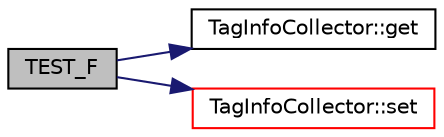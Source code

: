 digraph "TEST_F"
{
 // LATEX_PDF_SIZE
  edge [fontname="Helvetica",fontsize="10",labelfontname="Helvetica",labelfontsize="10"];
  node [fontname="Helvetica",fontsize="10",shape=record];
  rankdir="LR";
  Node1 [label="TEST_F",height=0.2,width=0.4,color="black", fillcolor="grey75", style="filled", fontcolor="black",tooltip=" "];
  Node1 -> Node2 [color="midnightblue",fontsize="10",style="solid",fontname="Helvetica"];
  Node2 [label="TagInfoCollector::get",height=0.2,width=0.4,color="black", fillcolor="white", style="filled",URL="$class_tag_info_collector.html#a1c6a2dffdf731c2433fc618824548293",tooltip=" "];
  Node1 -> Node3 [color="midnightblue",fontsize="10",style="solid",fontname="Helvetica"];
  Node3 [label="TagInfoCollector::set",height=0.2,width=0.4,color="red", fillcolor="white", style="filled",URL="$class_tag_info_collector.html#aec9fe80391af5e8f10a25bb4f7bc3f4b",tooltip=" "];
}
